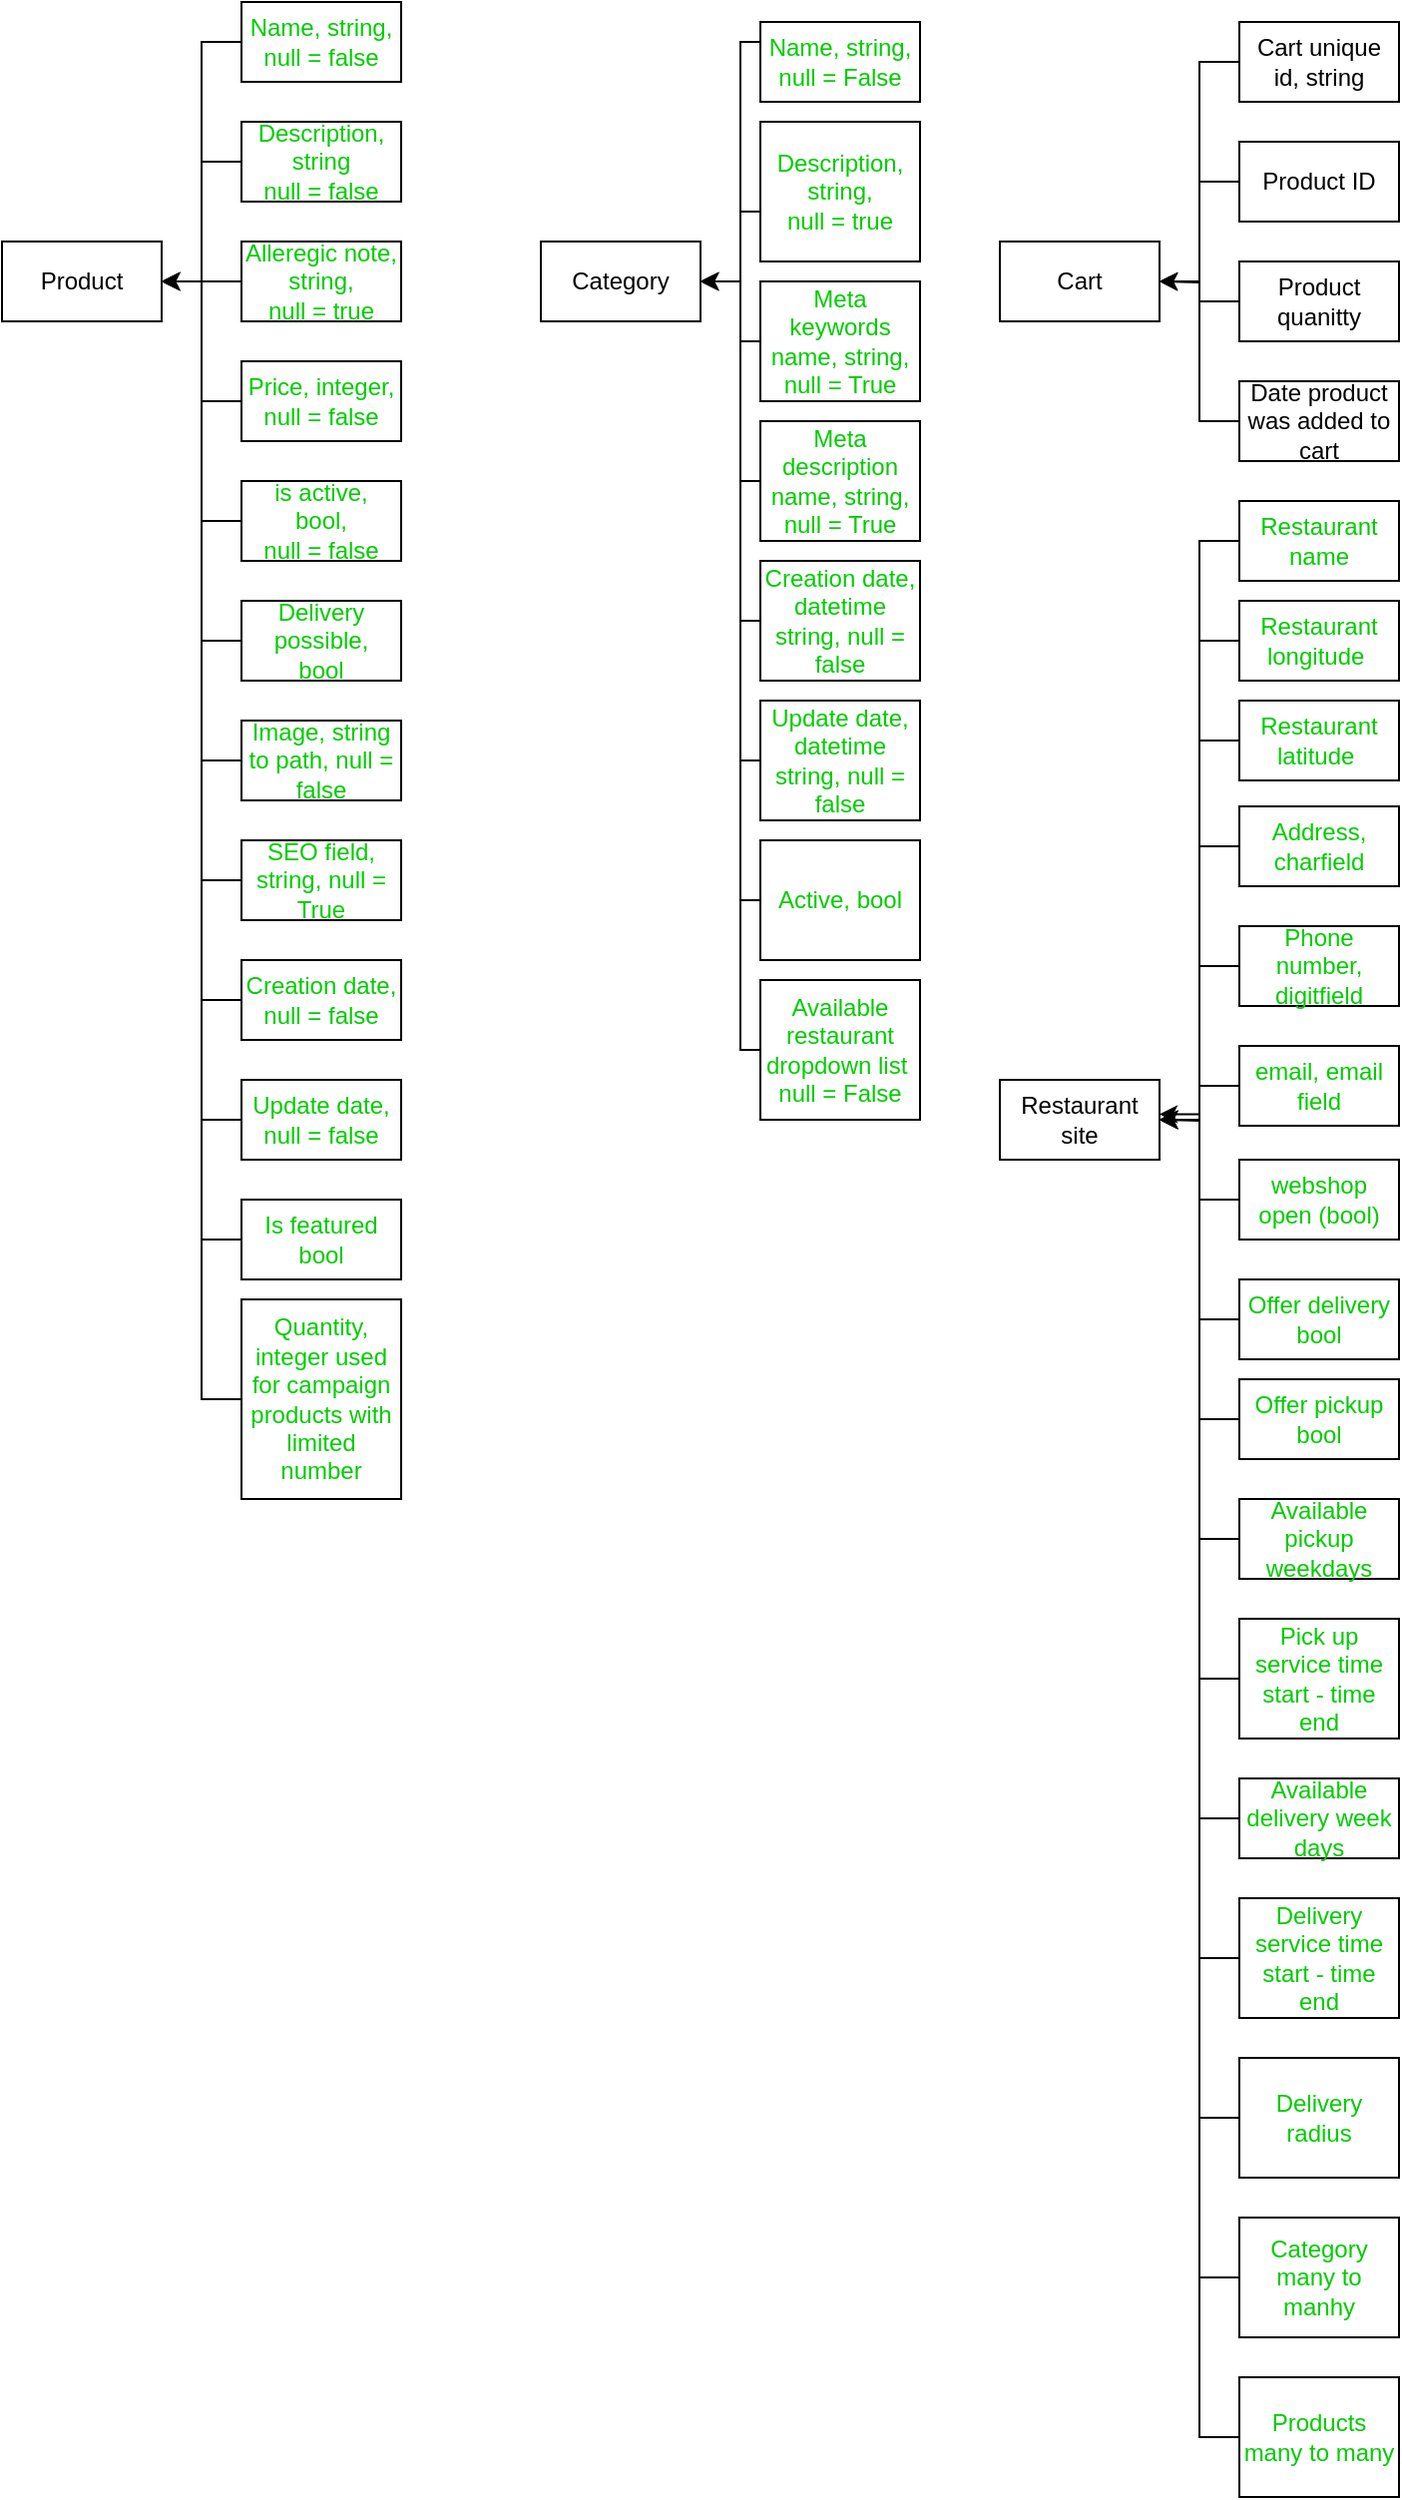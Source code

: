 <mxfile version="14.5.7" type="github">
  <diagram id="TAdNYwg-UMwRdQJhOWO_" name="Page-1">
    <mxGraphModel dx="1186" dy="1819" grid="1" gridSize="10" guides="1" tooltips="1" connect="1" arrows="1" fold="1" page="1" pageScale="1" pageWidth="827" pageHeight="1169" math="0" shadow="0">
      <root>
        <mxCell id="0" />
        <mxCell id="1" parent="0" />
        <mxCell id="cqt7cs0M-7gVonUMgwuZ-1" value="Product" style="rounded=0;whiteSpace=wrap;html=1;" parent="1" vertex="1">
          <mxGeometry x="20" y="-1010" width="80" height="40" as="geometry" />
        </mxCell>
        <mxCell id="cqt7cs0M-7gVonUMgwuZ-21" style="edgeStyle=orthogonalEdgeStyle;rounded=0;orthogonalLoop=1;jettySize=auto;html=1;entryX=1;entryY=0.5;entryDx=0;entryDy=0;" parent="1" source="cqt7cs0M-7gVonUMgwuZ-16" target="cqt7cs0M-7gVonUMgwuZ-1" edge="1">
          <mxGeometry relative="1" as="geometry" />
        </mxCell>
        <mxCell id="cqt7cs0M-7gVonUMgwuZ-16" value="&lt;font color=&quot;#00cc00&quot;&gt;Name, string,&lt;br&gt;null = false&lt;/font&gt;" style="rounded=0;whiteSpace=wrap;html=1;" parent="1" vertex="1">
          <mxGeometry x="140" y="-1130" width="80" height="40" as="geometry" />
        </mxCell>
        <mxCell id="cqt7cs0M-7gVonUMgwuZ-23" style="edgeStyle=orthogonalEdgeStyle;rounded=0;orthogonalLoop=1;jettySize=auto;html=1;entryX=1;entryY=0.5;entryDx=0;entryDy=0;" parent="1" source="cqt7cs0M-7gVonUMgwuZ-22" target="cqt7cs0M-7gVonUMgwuZ-1" edge="1">
          <mxGeometry relative="1" as="geometry" />
        </mxCell>
        <mxCell id="cqt7cs0M-7gVonUMgwuZ-22" value="&lt;font color=&quot;#00cc00&quot;&gt;Description,&lt;br&gt;string&lt;br&gt;null = false&lt;/font&gt;" style="rounded=0;whiteSpace=wrap;html=1;" parent="1" vertex="1">
          <mxGeometry x="140" y="-1070" width="80" height="40" as="geometry" />
        </mxCell>
        <mxCell id="cqt7cs0M-7gVonUMgwuZ-25" style="edgeStyle=orthogonalEdgeStyle;rounded=0;orthogonalLoop=1;jettySize=auto;html=1;entryX=1;entryY=0.5;entryDx=0;entryDy=0;" parent="1" source="cqt7cs0M-7gVonUMgwuZ-24" target="cqt7cs0M-7gVonUMgwuZ-1" edge="1">
          <mxGeometry relative="1" as="geometry" />
        </mxCell>
        <mxCell id="cqt7cs0M-7gVonUMgwuZ-24" value="&lt;font color=&quot;#00cc00&quot;&gt;Alleregic note, string,&lt;br&gt;null = true&lt;/font&gt;" style="rounded=0;whiteSpace=wrap;html=1;" parent="1" vertex="1">
          <mxGeometry x="140" y="-1010" width="80" height="40" as="geometry" />
        </mxCell>
        <mxCell id="cqt7cs0M-7gVonUMgwuZ-28" style="edgeStyle=orthogonalEdgeStyle;rounded=0;orthogonalLoop=1;jettySize=auto;html=1;" parent="1" source="cqt7cs0M-7gVonUMgwuZ-26" edge="1">
          <mxGeometry relative="1" as="geometry">
            <mxPoint x="100" y="-990" as="targetPoint" />
            <Array as="points">
              <mxPoint x="120" y="-930" />
              <mxPoint x="120" y="-990" />
            </Array>
          </mxGeometry>
        </mxCell>
        <mxCell id="cqt7cs0M-7gVonUMgwuZ-26" value="&lt;font color=&quot;#00cc00&quot;&gt;Price, integer,&lt;br&gt;null = false&lt;/font&gt;" style="rounded=0;whiteSpace=wrap;html=1;" parent="1" vertex="1">
          <mxGeometry x="140" y="-950" width="80" height="40" as="geometry" />
        </mxCell>
        <mxCell id="cqt7cs0M-7gVonUMgwuZ-31" style="edgeStyle=orthogonalEdgeStyle;rounded=0;orthogonalLoop=1;jettySize=auto;html=1;entryX=1;entryY=0.5;entryDx=0;entryDy=0;" parent="1" source="cqt7cs0M-7gVonUMgwuZ-29" target="cqt7cs0M-7gVonUMgwuZ-1" edge="1">
          <mxGeometry relative="1" as="geometry" />
        </mxCell>
        <mxCell id="cqt7cs0M-7gVonUMgwuZ-29" value="&lt;font color=&quot;#00cc00&quot;&gt;is active,&lt;br&gt;bool,&lt;br&gt;null = false&lt;/font&gt;" style="rounded=0;whiteSpace=wrap;html=1;" parent="1" vertex="1">
          <mxGeometry x="140" y="-890" width="80" height="40" as="geometry" />
        </mxCell>
        <mxCell id="cqt7cs0M-7gVonUMgwuZ-33" style="edgeStyle=orthogonalEdgeStyle;rounded=0;orthogonalLoop=1;jettySize=auto;html=1;entryX=1;entryY=0.5;entryDx=0;entryDy=0;" parent="1" source="cqt7cs0M-7gVonUMgwuZ-32" target="cqt7cs0M-7gVonUMgwuZ-1" edge="1">
          <mxGeometry relative="1" as="geometry" />
        </mxCell>
        <mxCell id="cqt7cs0M-7gVonUMgwuZ-32" value="&lt;font color=&quot;#00cc00&quot;&gt;Delivery possible,&lt;br&gt;bool&lt;/font&gt;" style="rounded=0;whiteSpace=wrap;html=1;" parent="1" vertex="1">
          <mxGeometry x="140" y="-830" width="80" height="40" as="geometry" />
        </mxCell>
        <mxCell id="cqt7cs0M-7gVonUMgwuZ-35" style="edgeStyle=orthogonalEdgeStyle;rounded=0;orthogonalLoop=1;jettySize=auto;html=1;entryX=1;entryY=0.5;entryDx=0;entryDy=0;" parent="1" source="cqt7cs0M-7gVonUMgwuZ-34" target="cqt7cs0M-7gVonUMgwuZ-1" edge="1">
          <mxGeometry relative="1" as="geometry" />
        </mxCell>
        <mxCell id="cqt7cs0M-7gVonUMgwuZ-34" value="&lt;font color=&quot;#00cc00&quot;&gt;Image, string to path, null = false&lt;/font&gt;" style="rounded=0;whiteSpace=wrap;html=1;" parent="1" vertex="1">
          <mxGeometry x="140" y="-770" width="80" height="40" as="geometry" />
        </mxCell>
        <mxCell id="cqt7cs0M-7gVonUMgwuZ-37" style="edgeStyle=orthogonalEdgeStyle;rounded=0;orthogonalLoop=1;jettySize=auto;html=1;entryX=1;entryY=0.5;entryDx=0;entryDy=0;" parent="1" source="cqt7cs0M-7gVonUMgwuZ-36" target="cqt7cs0M-7gVonUMgwuZ-1" edge="1">
          <mxGeometry relative="1" as="geometry" />
        </mxCell>
        <mxCell id="cqt7cs0M-7gVonUMgwuZ-36" value="&lt;font color=&quot;#00cc00&quot;&gt;SEO field, string, null = True&lt;/font&gt;" style="rounded=0;whiteSpace=wrap;html=1;" parent="1" vertex="1">
          <mxGeometry x="140" y="-710" width="80" height="40" as="geometry" />
        </mxCell>
        <mxCell id="cqt7cs0M-7gVonUMgwuZ-38" value="Category" style="rounded=0;whiteSpace=wrap;html=1;" parent="1" vertex="1">
          <mxGeometry x="290" y="-1010" width="80" height="40" as="geometry" />
        </mxCell>
        <mxCell id="cqt7cs0M-7gVonUMgwuZ-41" style="edgeStyle=orthogonalEdgeStyle;rounded=0;orthogonalLoop=1;jettySize=auto;html=1;entryX=1;entryY=0.5;entryDx=0;entryDy=0;" parent="1" source="cqt7cs0M-7gVonUMgwuZ-40" target="cqt7cs0M-7gVonUMgwuZ-38" edge="1">
          <mxGeometry relative="1" as="geometry">
            <Array as="points">
              <mxPoint x="390" y="-1110" />
              <mxPoint x="390" y="-990" />
            </Array>
          </mxGeometry>
        </mxCell>
        <mxCell id="cqt7cs0M-7gVonUMgwuZ-40" value="&lt;font color=&quot;#00cc00&quot;&gt;Name, string,&lt;br&gt;null = False&lt;/font&gt;" style="rounded=0;whiteSpace=wrap;html=1;" parent="1" vertex="1">
          <mxGeometry x="400" y="-1120" width="80" height="40" as="geometry" />
        </mxCell>
        <mxCell id="cqt7cs0M-7gVonUMgwuZ-43" style="edgeStyle=orthogonalEdgeStyle;rounded=0;orthogonalLoop=1;jettySize=auto;html=1;" parent="1" source="cqt7cs0M-7gVonUMgwuZ-42" edge="1">
          <mxGeometry relative="1" as="geometry">
            <mxPoint x="370" y="-990" as="targetPoint" />
            <Array as="points">
              <mxPoint x="390" y="-1025" />
              <mxPoint x="390" y="-990" />
            </Array>
          </mxGeometry>
        </mxCell>
        <mxCell id="cqt7cs0M-7gVonUMgwuZ-42" value="&lt;font color=&quot;#00cc00&quot;&gt;Description, string,&lt;br&gt;null = true&lt;/font&gt;" style="rounded=0;whiteSpace=wrap;html=1;" parent="1" vertex="1">
          <mxGeometry x="400" y="-1070" width="80" height="70" as="geometry" />
        </mxCell>
        <mxCell id="cqt7cs0M-7gVonUMgwuZ-48" style="edgeStyle=orthogonalEdgeStyle;rounded=0;orthogonalLoop=1;jettySize=auto;html=1;entryX=1;entryY=0.5;entryDx=0;entryDy=0;" parent="1" source="cqt7cs0M-7gVonUMgwuZ-44" target="cqt7cs0M-7gVonUMgwuZ-38" edge="1">
          <mxGeometry relative="1" as="geometry">
            <Array as="points">
              <mxPoint x="390" y="-960" />
              <mxPoint x="390" y="-990" />
            </Array>
          </mxGeometry>
        </mxCell>
        <mxCell id="cqt7cs0M-7gVonUMgwuZ-44" value="&lt;font color=&quot;#00cc00&quot;&gt;Meta keywords name, string,&lt;br&gt;null = True&lt;/font&gt;" style="rounded=0;whiteSpace=wrap;html=1;" parent="1" vertex="1">
          <mxGeometry x="400" y="-990" width="80" height="60" as="geometry" />
        </mxCell>
        <mxCell id="cqt7cs0M-7gVonUMgwuZ-49" style="edgeStyle=orthogonalEdgeStyle;rounded=0;orthogonalLoop=1;jettySize=auto;html=1;" parent="1" source="cqt7cs0M-7gVonUMgwuZ-45" edge="1">
          <mxGeometry relative="1" as="geometry">
            <mxPoint x="370" y="-990" as="targetPoint" />
            <Array as="points">
              <mxPoint x="390" y="-890" />
              <mxPoint x="390" y="-990" />
            </Array>
          </mxGeometry>
        </mxCell>
        <mxCell id="cqt7cs0M-7gVonUMgwuZ-45" value="&lt;font color=&quot;#00cc00&quot;&gt;Meta description name, string,&lt;br&gt;null = True&lt;/font&gt;" style="rounded=0;whiteSpace=wrap;html=1;" parent="1" vertex="1">
          <mxGeometry x="400" y="-920" width="80" height="60" as="geometry" />
        </mxCell>
        <mxCell id="cqt7cs0M-7gVonUMgwuZ-50" style="edgeStyle=orthogonalEdgeStyle;rounded=0;orthogonalLoop=1;jettySize=auto;html=1;" parent="1" source="cqt7cs0M-7gVonUMgwuZ-46" edge="1">
          <mxGeometry relative="1" as="geometry">
            <mxPoint x="370" y="-990" as="targetPoint" />
            <Array as="points">
              <mxPoint x="390" y="-820" />
              <mxPoint x="390" y="-990" />
            </Array>
          </mxGeometry>
        </mxCell>
        <mxCell id="cqt7cs0M-7gVonUMgwuZ-46" value="&lt;font color=&quot;#00cc00&quot;&gt;Creation date,&lt;br&gt;datetime string, null = false&lt;/font&gt;" style="rounded=0;whiteSpace=wrap;html=1;" parent="1" vertex="1">
          <mxGeometry x="400" y="-850" width="80" height="60" as="geometry" />
        </mxCell>
        <mxCell id="cqt7cs0M-7gVonUMgwuZ-51" style="edgeStyle=orthogonalEdgeStyle;rounded=0;orthogonalLoop=1;jettySize=auto;html=1;" parent="1" source="cqt7cs0M-7gVonUMgwuZ-47" edge="1">
          <mxGeometry relative="1" as="geometry">
            <mxPoint x="370" y="-990" as="targetPoint" />
            <Array as="points">
              <mxPoint x="390" y="-750" />
              <mxPoint x="390" y="-990" />
            </Array>
          </mxGeometry>
        </mxCell>
        <mxCell id="cqt7cs0M-7gVonUMgwuZ-47" value="&lt;font color=&quot;#00cc00&quot;&gt;Update date,&lt;br&gt;datetime string, null = false&lt;/font&gt;" style="rounded=0;whiteSpace=wrap;html=1;" parent="1" vertex="1">
          <mxGeometry x="400" y="-780" width="80" height="60" as="geometry" />
        </mxCell>
        <mxCell id="cqt7cs0M-7gVonUMgwuZ-53" style="edgeStyle=orthogonalEdgeStyle;rounded=0;orthogonalLoop=1;jettySize=auto;html=1;entryX=1;entryY=0.5;entryDx=0;entryDy=0;" parent="1" source="cqt7cs0M-7gVonUMgwuZ-52" target="cqt7cs0M-7gVonUMgwuZ-38" edge="1">
          <mxGeometry relative="1" as="geometry">
            <Array as="points">
              <mxPoint x="390" y="-680" />
              <mxPoint x="390" y="-990" />
            </Array>
          </mxGeometry>
        </mxCell>
        <mxCell id="cqt7cs0M-7gVonUMgwuZ-52" value="&lt;font color=&quot;#00cc00&quot;&gt;Active, bool&lt;/font&gt;" style="rounded=0;whiteSpace=wrap;html=1;" parent="1" vertex="1">
          <mxGeometry x="400" y="-710" width="80" height="60" as="geometry" />
        </mxCell>
        <mxCell id="cqt7cs0M-7gVonUMgwuZ-57" style="edgeStyle=orthogonalEdgeStyle;rounded=0;orthogonalLoop=1;jettySize=auto;html=1;" parent="1" source="cqt7cs0M-7gVonUMgwuZ-54" edge="1">
          <mxGeometry relative="1" as="geometry">
            <mxPoint x="100" y="-990" as="targetPoint" />
            <Array as="points">
              <mxPoint x="120" y="-630" />
              <mxPoint x="120" y="-990" />
            </Array>
          </mxGeometry>
        </mxCell>
        <mxCell id="cqt7cs0M-7gVonUMgwuZ-54" value="&lt;font color=&quot;#00cc00&quot;&gt;Creation date, null = false&lt;/font&gt;" style="rounded=0;whiteSpace=wrap;html=1;" parent="1" vertex="1">
          <mxGeometry x="140" y="-650" width="80" height="40" as="geometry" />
        </mxCell>
        <mxCell id="cqt7cs0M-7gVonUMgwuZ-56" style="edgeStyle=orthogonalEdgeStyle;rounded=0;orthogonalLoop=1;jettySize=auto;html=1;entryX=1;entryY=0.5;entryDx=0;entryDy=0;" parent="1" source="cqt7cs0M-7gVonUMgwuZ-55" target="cqt7cs0M-7gVonUMgwuZ-1" edge="1">
          <mxGeometry relative="1" as="geometry" />
        </mxCell>
        <mxCell id="cqt7cs0M-7gVonUMgwuZ-55" value="&lt;font color=&quot;#00cc00&quot;&gt;Update date, null = false&lt;/font&gt;" style="rounded=0;whiteSpace=wrap;html=1;" parent="1" vertex="1">
          <mxGeometry x="140" y="-590" width="80" height="40" as="geometry" />
        </mxCell>
        <mxCell id="cqt7cs0M-7gVonUMgwuZ-62" style="edgeStyle=orthogonalEdgeStyle;rounded=0;orthogonalLoop=1;jettySize=auto;html=1;entryX=1;entryY=0.5;entryDx=0;entryDy=0;" parent="1" source="cqt7cs0M-7gVonUMgwuZ-61" target="cqt7cs0M-7gVonUMgwuZ-38" edge="1">
          <mxGeometry relative="1" as="geometry">
            <Array as="points">
              <mxPoint x="390" y="-605" />
              <mxPoint x="390" y="-990" />
            </Array>
          </mxGeometry>
        </mxCell>
        <mxCell id="cqt7cs0M-7gVonUMgwuZ-61" value="&lt;font color=&quot;#00cc00&quot;&gt;Available restaurant dropdown list&amp;nbsp;&lt;br&gt;null = False&lt;/font&gt;" style="rounded=0;whiteSpace=wrap;html=1;" parent="1" vertex="1">
          <mxGeometry x="400" y="-640" width="80" height="70" as="geometry" />
        </mxCell>
        <mxCell id="0OxQid40cATF1xxYOVh5-1" style="edgeStyle=orthogonalEdgeStyle;rounded=0;orthogonalLoop=1;jettySize=auto;html=1;entryX=1;entryY=0.5;entryDx=0;entryDy=0;" parent="1" source="cqt7cs0M-7gVonUMgwuZ-63" target="cqt7cs0M-7gVonUMgwuZ-1" edge="1">
          <mxGeometry relative="1" as="geometry" />
        </mxCell>
        <mxCell id="cqt7cs0M-7gVonUMgwuZ-63" value="&lt;font color=&quot;#00cc00&quot;&gt;Is featured&lt;br&gt;bool&lt;/font&gt;" style="rounded=0;whiteSpace=wrap;html=1;" parent="1" vertex="1">
          <mxGeometry x="140" y="-530" width="80" height="40" as="geometry" />
        </mxCell>
        <mxCell id="cqt7cs0M-7gVonUMgwuZ-72" value="Cart" style="rounded=0;whiteSpace=wrap;html=1;" parent="1" vertex="1">
          <mxGeometry x="520" y="-1010" width="80" height="40" as="geometry" />
        </mxCell>
        <mxCell id="KT6eWc6hyQDaZcABTfjv-30" style="edgeStyle=orthogonalEdgeStyle;rounded=0;orthogonalLoop=1;jettySize=auto;html=1;entryX=1;entryY=0.5;entryDx=0;entryDy=0;" parent="1" source="cqt7cs0M-7gVonUMgwuZ-73" target="cqt7cs0M-7gVonUMgwuZ-72" edge="1">
          <mxGeometry relative="1" as="geometry" />
        </mxCell>
        <mxCell id="cqt7cs0M-7gVonUMgwuZ-73" value="Cart unique id, string" style="rounded=0;whiteSpace=wrap;html=1;" parent="1" vertex="1">
          <mxGeometry x="640" y="-1120" width="80" height="40" as="geometry" />
        </mxCell>
        <mxCell id="KT6eWc6hyQDaZcABTfjv-31" style="edgeStyle=orthogonalEdgeStyle;rounded=0;orthogonalLoop=1;jettySize=auto;html=1;" parent="1" source="cqt7cs0M-7gVonUMgwuZ-74" edge="1">
          <mxGeometry relative="1" as="geometry">
            <mxPoint x="600" y="-990" as="targetPoint" />
            <Array as="points">
              <mxPoint x="620" y="-1040" />
              <mxPoint x="620" y="-990" />
            </Array>
          </mxGeometry>
        </mxCell>
        <mxCell id="cqt7cs0M-7gVonUMgwuZ-74" value="Product ID" style="rounded=0;whiteSpace=wrap;html=1;" parent="1" vertex="1">
          <mxGeometry x="640" y="-1060" width="80" height="40" as="geometry" />
        </mxCell>
        <mxCell id="KT6eWc6hyQDaZcABTfjv-32" style="edgeStyle=orthogonalEdgeStyle;rounded=0;orthogonalLoop=1;jettySize=auto;html=1;" parent="1" source="cqt7cs0M-7gVonUMgwuZ-75" edge="1">
          <mxGeometry relative="1" as="geometry">
            <mxPoint x="600" y="-990" as="targetPoint" />
          </mxGeometry>
        </mxCell>
        <mxCell id="cqt7cs0M-7gVonUMgwuZ-75" value="Product quanitty" style="rounded=0;whiteSpace=wrap;html=1;" parent="1" vertex="1">
          <mxGeometry x="640" y="-1000" width="80" height="40" as="geometry" />
        </mxCell>
        <mxCell id="KT6eWc6hyQDaZcABTfjv-33" style="edgeStyle=orthogonalEdgeStyle;rounded=0;orthogonalLoop=1;jettySize=auto;html=1;entryX=1;entryY=0.5;entryDx=0;entryDy=0;" parent="1" source="cqt7cs0M-7gVonUMgwuZ-76" target="cqt7cs0M-7gVonUMgwuZ-72" edge="1">
          <mxGeometry relative="1" as="geometry" />
        </mxCell>
        <mxCell id="cqt7cs0M-7gVonUMgwuZ-76" value="Date product was added to cart" style="rounded=0;whiteSpace=wrap;html=1;" parent="1" vertex="1">
          <mxGeometry x="640" y="-940" width="80" height="40" as="geometry" />
        </mxCell>
        <mxCell id="0OxQid40cATF1xxYOVh5-6" style="edgeStyle=orthogonalEdgeStyle;rounded=0;orthogonalLoop=1;jettySize=auto;html=1;exitX=0;exitY=0.5;exitDx=0;exitDy=0;" parent="1" source="0OxQid40cATF1xxYOVh5-4" edge="1">
          <mxGeometry relative="1" as="geometry">
            <mxPoint x="100" y="-990" as="targetPoint" />
            <Array as="points">
              <mxPoint x="120" y="-430" />
              <mxPoint x="120" y="-990" />
            </Array>
          </mxGeometry>
        </mxCell>
        <mxCell id="0OxQid40cATF1xxYOVh5-4" value="&lt;font color=&quot;#00cc00&quot;&gt;Quantity, integer used for campaign products with limited number&lt;/font&gt;" style="rounded=0;whiteSpace=wrap;html=1;" parent="1" vertex="1">
          <mxGeometry x="140" y="-480" width="80" height="100" as="geometry" />
        </mxCell>
        <mxCell id="KT6eWc6hyQDaZcABTfjv-1" value="Restaurant site" style="rounded=0;whiteSpace=wrap;html=1;" parent="1" vertex="1">
          <mxGeometry x="520" y="-590" width="80" height="40" as="geometry" />
        </mxCell>
        <mxCell id="KT6eWc6hyQDaZcABTfjv-19" style="edgeStyle=orthogonalEdgeStyle;rounded=0;orthogonalLoop=1;jettySize=auto;html=1;entryX=1;entryY=0.5;entryDx=0;entryDy=0;" parent="1" source="KT6eWc6hyQDaZcABTfjv-2" target="KT6eWc6hyQDaZcABTfjv-1" edge="1">
          <mxGeometry relative="1" as="geometry" />
        </mxCell>
        <mxCell id="KT6eWc6hyQDaZcABTfjv-2" value="&lt;font color=&quot;#00cc00&quot;&gt;Address, charfield&lt;/font&gt;" style="rounded=0;whiteSpace=wrap;html=1;" parent="1" vertex="1">
          <mxGeometry x="640" y="-727" width="80" height="40" as="geometry" />
        </mxCell>
        <mxCell id="KT6eWc6hyQDaZcABTfjv-20" style="edgeStyle=orthogonalEdgeStyle;rounded=0;orthogonalLoop=1;jettySize=auto;html=1;entryX=1;entryY=0.5;entryDx=0;entryDy=0;" parent="1" source="KT6eWc6hyQDaZcABTfjv-3" target="KT6eWc6hyQDaZcABTfjv-1" edge="1">
          <mxGeometry relative="1" as="geometry" />
        </mxCell>
        <mxCell id="KT6eWc6hyQDaZcABTfjv-3" value="&lt;font color=&quot;#00cc00&quot;&gt;Phone number, digitfield&lt;/font&gt;" style="rounded=0;whiteSpace=wrap;html=1;" parent="1" vertex="1">
          <mxGeometry x="640" y="-667" width="80" height="40" as="geometry" />
        </mxCell>
        <mxCell id="KT6eWc6hyQDaZcABTfjv-21" style="edgeStyle=orthogonalEdgeStyle;rounded=0;orthogonalLoop=1;jettySize=auto;html=1;" parent="1" source="KT6eWc6hyQDaZcABTfjv-4" edge="1">
          <mxGeometry relative="1" as="geometry">
            <mxPoint x="600" y="-570" as="targetPoint" />
          </mxGeometry>
        </mxCell>
        <mxCell id="KT6eWc6hyQDaZcABTfjv-4" value="&lt;font color=&quot;#00cc00&quot;&gt;email, email field&lt;/font&gt;" style="rounded=0;whiteSpace=wrap;html=1;" parent="1" vertex="1">
          <mxGeometry x="640" y="-607" width="80" height="40" as="geometry" />
        </mxCell>
        <mxCell id="KT6eWc6hyQDaZcABTfjv-29" style="edgeStyle=orthogonalEdgeStyle;rounded=0;orthogonalLoop=1;jettySize=auto;html=1;entryX=1;entryY=0.5;entryDx=0;entryDy=0;" parent="1" source="KT6eWc6hyQDaZcABTfjv-5" target="KT6eWc6hyQDaZcABTfjv-1" edge="1">
          <mxGeometry relative="1" as="geometry" />
        </mxCell>
        <mxCell id="KT6eWc6hyQDaZcABTfjv-5" value="&lt;font color=&quot;#00cc00&quot;&gt;Offer delivery&lt;br&gt;bool&lt;/font&gt;" style="rounded=0;whiteSpace=wrap;html=1;" parent="1" vertex="1">
          <mxGeometry x="640" y="-490" width="80" height="40" as="geometry" />
        </mxCell>
        <mxCell id="KT6eWc6hyQDaZcABTfjv-48" style="edgeStyle=orthogonalEdgeStyle;rounded=0;orthogonalLoop=1;jettySize=auto;html=1;entryX=1;entryY=0.5;entryDx=0;entryDy=0;" parent="1" source="KT6eWc6hyQDaZcABTfjv-6" target="KT6eWc6hyQDaZcABTfjv-1" edge="1">
          <mxGeometry relative="1" as="geometry" />
        </mxCell>
        <mxCell id="KT6eWc6hyQDaZcABTfjv-6" value="&lt;font color=&quot;#00cc00&quot;&gt;Pick up service time start - time end&lt;/font&gt;" style="rounded=0;whiteSpace=wrap;html=1;" parent="1" vertex="1">
          <mxGeometry x="640" y="-320" width="80" height="60" as="geometry" />
        </mxCell>
        <mxCell id="KT6eWc6hyQDaZcABTfjv-49" style="edgeStyle=orthogonalEdgeStyle;rounded=0;orthogonalLoop=1;jettySize=auto;html=1;entryX=1;entryY=0.5;entryDx=0;entryDy=0;" parent="1" source="KT6eWc6hyQDaZcABTfjv-8" target="KT6eWc6hyQDaZcABTfjv-1" edge="1">
          <mxGeometry relative="1" as="geometry" />
        </mxCell>
        <mxCell id="KT6eWc6hyQDaZcABTfjv-8" value="&lt;font color=&quot;#00cc00&quot;&gt;Available delivery week days&lt;/font&gt;" style="rounded=0;whiteSpace=wrap;html=1;" parent="1" vertex="1">
          <mxGeometry x="640" y="-240" width="80" height="40" as="geometry" />
        </mxCell>
        <mxCell id="KT6eWc6hyQDaZcABTfjv-47" style="edgeStyle=orthogonalEdgeStyle;rounded=0;orthogonalLoop=1;jettySize=auto;html=1;entryX=1;entryY=0.5;entryDx=0;entryDy=0;" parent="1" source="KT6eWc6hyQDaZcABTfjv-9" target="KT6eWc6hyQDaZcABTfjv-1" edge="1">
          <mxGeometry relative="1" as="geometry" />
        </mxCell>
        <mxCell id="KT6eWc6hyQDaZcABTfjv-9" value="&lt;font color=&quot;#00cc00&quot;&gt;Available pickup weekdays&lt;/font&gt;" style="rounded=0;whiteSpace=wrap;html=1;" parent="1" vertex="1">
          <mxGeometry x="640" y="-380" width="80" height="40" as="geometry" />
        </mxCell>
        <mxCell id="KT6eWc6hyQDaZcABTfjv-50" style="edgeStyle=orthogonalEdgeStyle;rounded=0;orthogonalLoop=1;jettySize=auto;html=1;entryX=1;entryY=0.5;entryDx=0;entryDy=0;" parent="1" source="KT6eWc6hyQDaZcABTfjv-12" target="KT6eWc6hyQDaZcABTfjv-1" edge="1">
          <mxGeometry relative="1" as="geometry" />
        </mxCell>
        <mxCell id="KT6eWc6hyQDaZcABTfjv-12" value="&lt;font color=&quot;#00cc00&quot;&gt;Delivery service time start - time end&lt;/font&gt;" style="rounded=0;whiteSpace=wrap;html=1;" parent="1" vertex="1">
          <mxGeometry x="640" y="-180" width="80" height="60" as="geometry" />
        </mxCell>
        <mxCell id="KT6eWc6hyQDaZcABTfjv-17" style="edgeStyle=orthogonalEdgeStyle;rounded=0;orthogonalLoop=1;jettySize=auto;html=1;entryX=1;entryY=0.5;entryDx=0;entryDy=0;" parent="1" source="KT6eWc6hyQDaZcABTfjv-13" target="KT6eWc6hyQDaZcABTfjv-1" edge="1">
          <mxGeometry relative="1" as="geometry" />
        </mxCell>
        <mxCell id="KT6eWc6hyQDaZcABTfjv-13" value="&lt;font color=&quot;#00cc00&quot;&gt;Restaurant longitude&amp;nbsp;&lt;/font&gt;" style="rounded=0;whiteSpace=wrap;html=1;" parent="1" vertex="1">
          <mxGeometry x="640" y="-830" width="80" height="40" as="geometry" />
        </mxCell>
        <mxCell id="KT6eWc6hyQDaZcABTfjv-18" style="edgeStyle=orthogonalEdgeStyle;rounded=0;orthogonalLoop=1;jettySize=auto;html=1;" parent="1" source="KT6eWc6hyQDaZcABTfjv-14" edge="1">
          <mxGeometry relative="1" as="geometry">
            <mxPoint x="600" y="-570" as="targetPoint" />
            <Array as="points">
              <mxPoint x="620" y="-760" />
              <mxPoint x="620" y="-570" />
            </Array>
          </mxGeometry>
        </mxCell>
        <mxCell id="KT6eWc6hyQDaZcABTfjv-14" value="&lt;font color=&quot;#00cc00&quot;&gt;Restaurant latitude&amp;nbsp;&lt;/font&gt;" style="rounded=0;whiteSpace=wrap;html=1;" parent="1" vertex="1">
          <mxGeometry x="640" y="-780" width="80" height="40" as="geometry" />
        </mxCell>
        <mxCell id="KT6eWc6hyQDaZcABTfjv-51" style="edgeStyle=orthogonalEdgeStyle;rounded=0;orthogonalLoop=1;jettySize=auto;html=1;" parent="1" source="KT6eWc6hyQDaZcABTfjv-15" edge="1">
          <mxGeometry relative="1" as="geometry">
            <mxPoint x="600" y="-572.759" as="targetPoint" />
            <Array as="points">
              <mxPoint x="620" y="-70" />
              <mxPoint x="620" y="-573" />
            </Array>
          </mxGeometry>
        </mxCell>
        <mxCell id="KT6eWc6hyQDaZcABTfjv-15" value="&lt;font color=&quot;#00cc00&quot;&gt;Delivery radius&lt;/font&gt;" style="rounded=0;whiteSpace=wrap;html=1;" parent="1" vertex="1">
          <mxGeometry x="640" y="-100" width="80" height="60" as="geometry" />
        </mxCell>
        <mxCell id="KT6eWc6hyQDaZcABTfjv-36" style="edgeStyle=orthogonalEdgeStyle;rounded=0;orthogonalLoop=1;jettySize=auto;html=1;entryX=1;entryY=0.5;entryDx=0;entryDy=0;" parent="1" source="KT6eWc6hyQDaZcABTfjv-34" target="KT6eWc6hyQDaZcABTfjv-1" edge="1">
          <mxGeometry relative="1" as="geometry" />
        </mxCell>
        <mxCell id="KT6eWc6hyQDaZcABTfjv-34" value="&lt;font color=&quot;#00cc00&quot;&gt;Restaurant name&lt;/font&gt;" style="rounded=0;whiteSpace=wrap;html=1;" parent="1" vertex="1">
          <mxGeometry x="640" y="-880" width="80" height="40" as="geometry" />
        </mxCell>
        <mxCell id="KT6eWc6hyQDaZcABTfjv-52" style="edgeStyle=orthogonalEdgeStyle;rounded=0;orthogonalLoop=1;jettySize=auto;html=1;entryX=1;entryY=0.5;entryDx=0;entryDy=0;" parent="1" source="KT6eWc6hyQDaZcABTfjv-37" target="KT6eWc6hyQDaZcABTfjv-1" edge="1">
          <mxGeometry relative="1" as="geometry" />
        </mxCell>
        <mxCell id="KT6eWc6hyQDaZcABTfjv-37" value="&lt;font color=&quot;#00cc00&quot;&gt;Category many to manhy&lt;/font&gt;" style="rounded=0;whiteSpace=wrap;html=1;" parent="1" vertex="1">
          <mxGeometry x="640" y="-20" width="80" height="60" as="geometry" />
        </mxCell>
        <mxCell id="KT6eWc6hyQDaZcABTfjv-53" style="edgeStyle=orthogonalEdgeStyle;rounded=0;orthogonalLoop=1;jettySize=auto;html=1;entryX=1;entryY=0.5;entryDx=0;entryDy=0;" parent="1" source="KT6eWc6hyQDaZcABTfjv-38" target="KT6eWc6hyQDaZcABTfjv-1" edge="1">
          <mxGeometry relative="1" as="geometry" />
        </mxCell>
        <mxCell id="KT6eWc6hyQDaZcABTfjv-38" value="&lt;font color=&quot;#00cc00&quot;&gt;Products many to many&lt;/font&gt;" style="rounded=0;whiteSpace=wrap;html=1;" parent="1" vertex="1">
          <mxGeometry x="640" y="60" width="80" height="60" as="geometry" />
        </mxCell>
        <mxCell id="KT6eWc6hyQDaZcABTfjv-44" style="edgeStyle=orthogonalEdgeStyle;rounded=0;orthogonalLoop=1;jettySize=auto;html=1;" parent="1" source="KT6eWc6hyQDaZcABTfjv-43" edge="1">
          <mxGeometry relative="1" as="geometry">
            <mxPoint x="600" y="-570" as="targetPoint" />
            <Array as="points">
              <mxPoint x="620" y="-530" />
              <mxPoint x="620" y="-570" />
            </Array>
          </mxGeometry>
        </mxCell>
        <mxCell id="KT6eWc6hyQDaZcABTfjv-43" value="&lt;font color=&quot;#00cc00&quot;&gt;webshop open (bool)&lt;/font&gt;" style="rounded=0;whiteSpace=wrap;html=1;" parent="1" vertex="1">
          <mxGeometry x="640" y="-550" width="80" height="40" as="geometry" />
        </mxCell>
        <mxCell id="KT6eWc6hyQDaZcABTfjv-46" style="edgeStyle=orthogonalEdgeStyle;rounded=0;orthogonalLoop=1;jettySize=auto;html=1;entryX=1;entryY=0.5;entryDx=0;entryDy=0;" parent="1" source="KT6eWc6hyQDaZcABTfjv-45" target="KT6eWc6hyQDaZcABTfjv-1" edge="1">
          <mxGeometry relative="1" as="geometry" />
        </mxCell>
        <mxCell id="KT6eWc6hyQDaZcABTfjv-45" value="&lt;font color=&quot;#00cc00&quot;&gt;Offer pickup bool&lt;/font&gt;" style="rounded=0;whiteSpace=wrap;html=1;" parent="1" vertex="1">
          <mxGeometry x="640" y="-440" width="80" height="40" as="geometry" />
        </mxCell>
      </root>
    </mxGraphModel>
  </diagram>
</mxfile>
